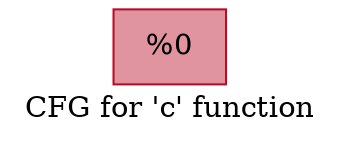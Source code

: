 digraph "CFG for 'c' function" {
	label="CFG for 'c' function";

	Node0x55e43dbd9fc0 [shape=record,color="#b70d28ff", style=filled, fillcolor="#b70d2870",label="{%0 }"];
}
